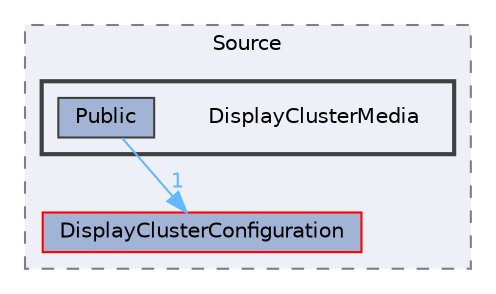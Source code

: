 digraph "DisplayClusterMedia"
{
 // INTERACTIVE_SVG=YES
 // LATEX_PDF_SIZE
  bgcolor="transparent";
  edge [fontname=Helvetica,fontsize=10,labelfontname=Helvetica,labelfontsize=10];
  node [fontname=Helvetica,fontsize=10,shape=box,height=0.2,width=0.4];
  compound=true
  subgraph clusterdir_acbfb3df7bc9decc780320b5cf3ee935 {
    graph [ bgcolor="#edf0f7", pencolor="grey50", label="Source", fontname=Helvetica,fontsize=10 style="filled,dashed", URL="dir_acbfb3df7bc9decc780320b5cf3ee935.html",tooltip=""]
  dir_96e45f3eefa341c89ab99fae333c719c [label="DisplayClusterConfiguration", fillcolor="#a2b4d6", color="red", style="filled", URL="dir_96e45f3eefa341c89ab99fae333c719c.html",tooltip=""];
  subgraph clusterdir_b062d42797e56fd4138fb5373ad473ce {
    graph [ bgcolor="#edf0f7", pencolor="grey25", label="", fontname=Helvetica,fontsize=10 style="filled,bold", URL="dir_b062d42797e56fd4138fb5373ad473ce.html",tooltip=""]
    dir_b062d42797e56fd4138fb5373ad473ce [shape=plaintext, label="DisplayClusterMedia"];
  dir_d76e9dd1f4bd92f11b196768e0a9db8c [label="Public", fillcolor="#a2b4d6", color="grey25", style="filled", URL="dir_d76e9dd1f4bd92f11b196768e0a9db8c.html",tooltip=""];
  }
  }
  dir_d76e9dd1f4bd92f11b196768e0a9db8c->dir_96e45f3eefa341c89ab99fae333c719c [headlabel="1", labeldistance=1.5 headhref="dir_000889_000318.html" href="dir_000889_000318.html" color="steelblue1" fontcolor="steelblue1"];
}
